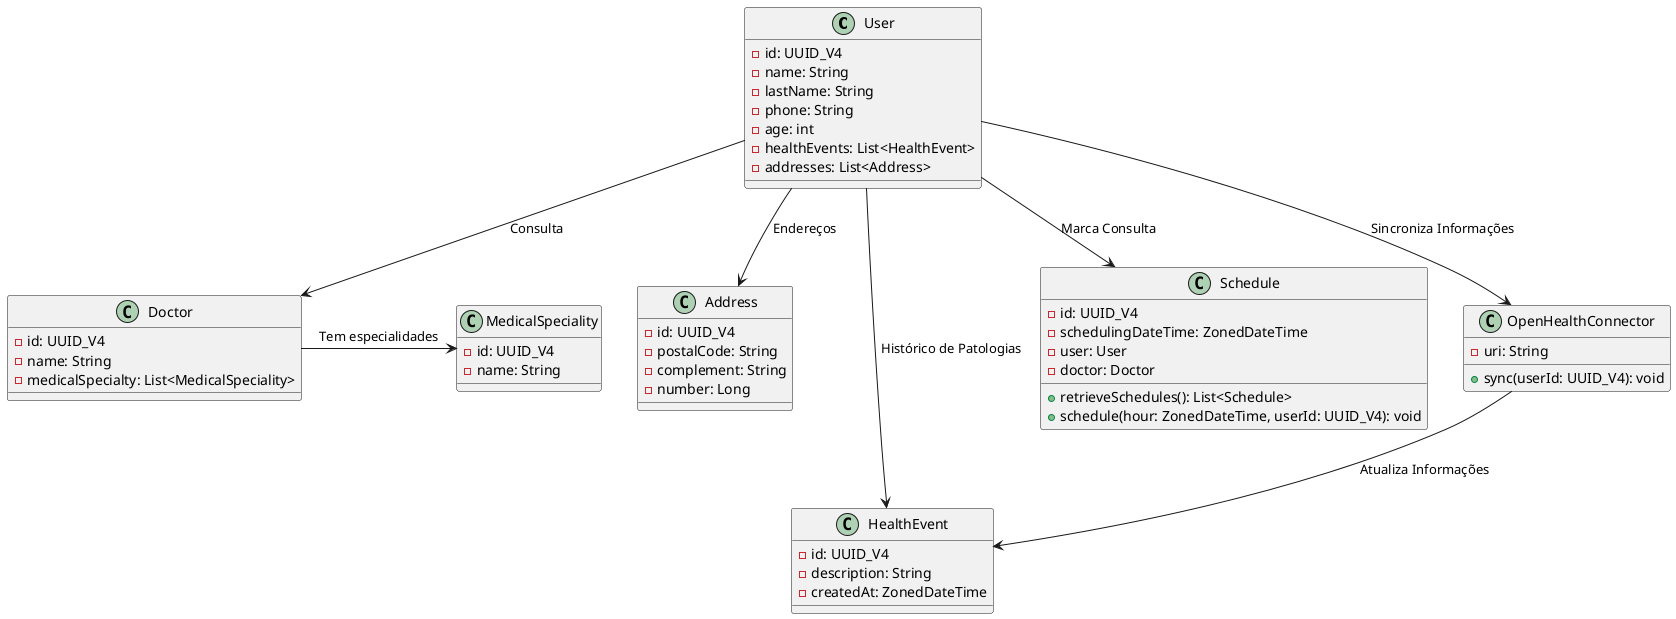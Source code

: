 @startuml

class User {
  - id: UUID_V4
  - name: String
  - lastName: String
  - phone: String
  - age: int
  - healthEvents: List<HealthEvent>
  - addresses: List<Address>
}

class Address {
  - id: UUID_V4
  - postalCode: String
  - complement: String
  - number: Long
}

class HealthEvent {
  - id: UUID_V4
  - description: String
  - createdAt: ZonedDateTime
}

class Doctor {
  - id: UUID_V4
  - name: String
  - medicalSpecialty: List<MedicalSpeciality>
}

class MedicalSpeciality {
  - id: UUID_V4
  - name: String
}

class Schedule {
  - id: UUID_V4
  - schedulingDateTime: ZonedDateTime
  - user: User
  - doctor: Doctor
  + retrieveSchedules(): List<Schedule>
  + schedule(hour: ZonedDateTime, userId: UUID_V4): void
}

class OpenHealthConnector {
  - uri: String
  + sync(userId: UUID_V4): void
}

User --> Doctor : Consulta
User --> HealthEvent : Histórico de Patologias
User --> Address : Endereços
User --> Schedule : Marca Consulta
User --> OpenHealthConnector : Sincroniza Informações
Doctor -> MedicalSpeciality : Tem especialidades
OpenHealthConnector --> HealthEvent : Atualiza Informações
@enduml
